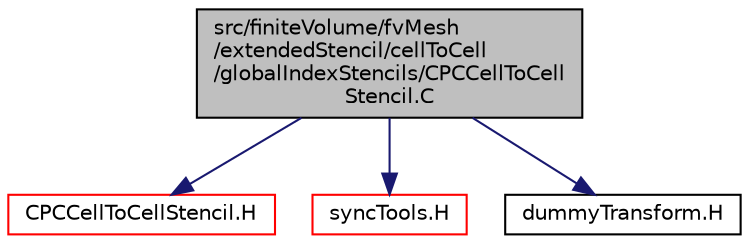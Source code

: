 digraph "src/finiteVolume/fvMesh/extendedStencil/cellToCell/globalIndexStencils/CPCCellToCellStencil.C"
{
  bgcolor="transparent";
  edge [fontname="Helvetica",fontsize="10",labelfontname="Helvetica",labelfontsize="10"];
  node [fontname="Helvetica",fontsize="10",shape=record];
  Node1 [label="src/finiteVolume/fvMesh\l/extendedStencil/cellToCell\l/globalIndexStencils/CPCCellToCell\lStencil.C",height=0.2,width=0.4,color="black", fillcolor="grey75", style="filled", fontcolor="black"];
  Node1 -> Node2 [color="midnightblue",fontsize="10",style="solid",fontname="Helvetica"];
  Node2 [label="CPCCellToCellStencil.H",height=0.2,width=0.4,color="red",URL="$a05996.html"];
  Node1 -> Node3 [color="midnightblue",fontsize="10",style="solid",fontname="Helvetica"];
  Node3 [label="syncTools.H",height=0.2,width=0.4,color="red",URL="$a08873.html"];
  Node1 -> Node4 [color="midnightblue",fontsize="10",style="solid",fontname="Helvetica"];
  Node4 [label="dummyTransform.H",height=0.2,width=0.4,color="black",URL="$a08871.html",tooltip="Dummy transform to be used with syncTools. "];
}
